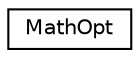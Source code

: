 digraph "Graphical Class Hierarchy"
{
 // LATEX_PDF_SIZE
  edge [fontname="Helvetica",fontsize="10",labelfontname="Helvetica",labelfontsize="10"];
  node [fontname="Helvetica",fontsize="10",shape=record];
  rankdir="LR";
  Node0 [label="MathOpt",height=0.2,width=0.4,color="black", fillcolor="white", style="filled",URL="$classoperations__research_1_1math__opt_1_1_math_opt.html",tooltip=" "];
}

